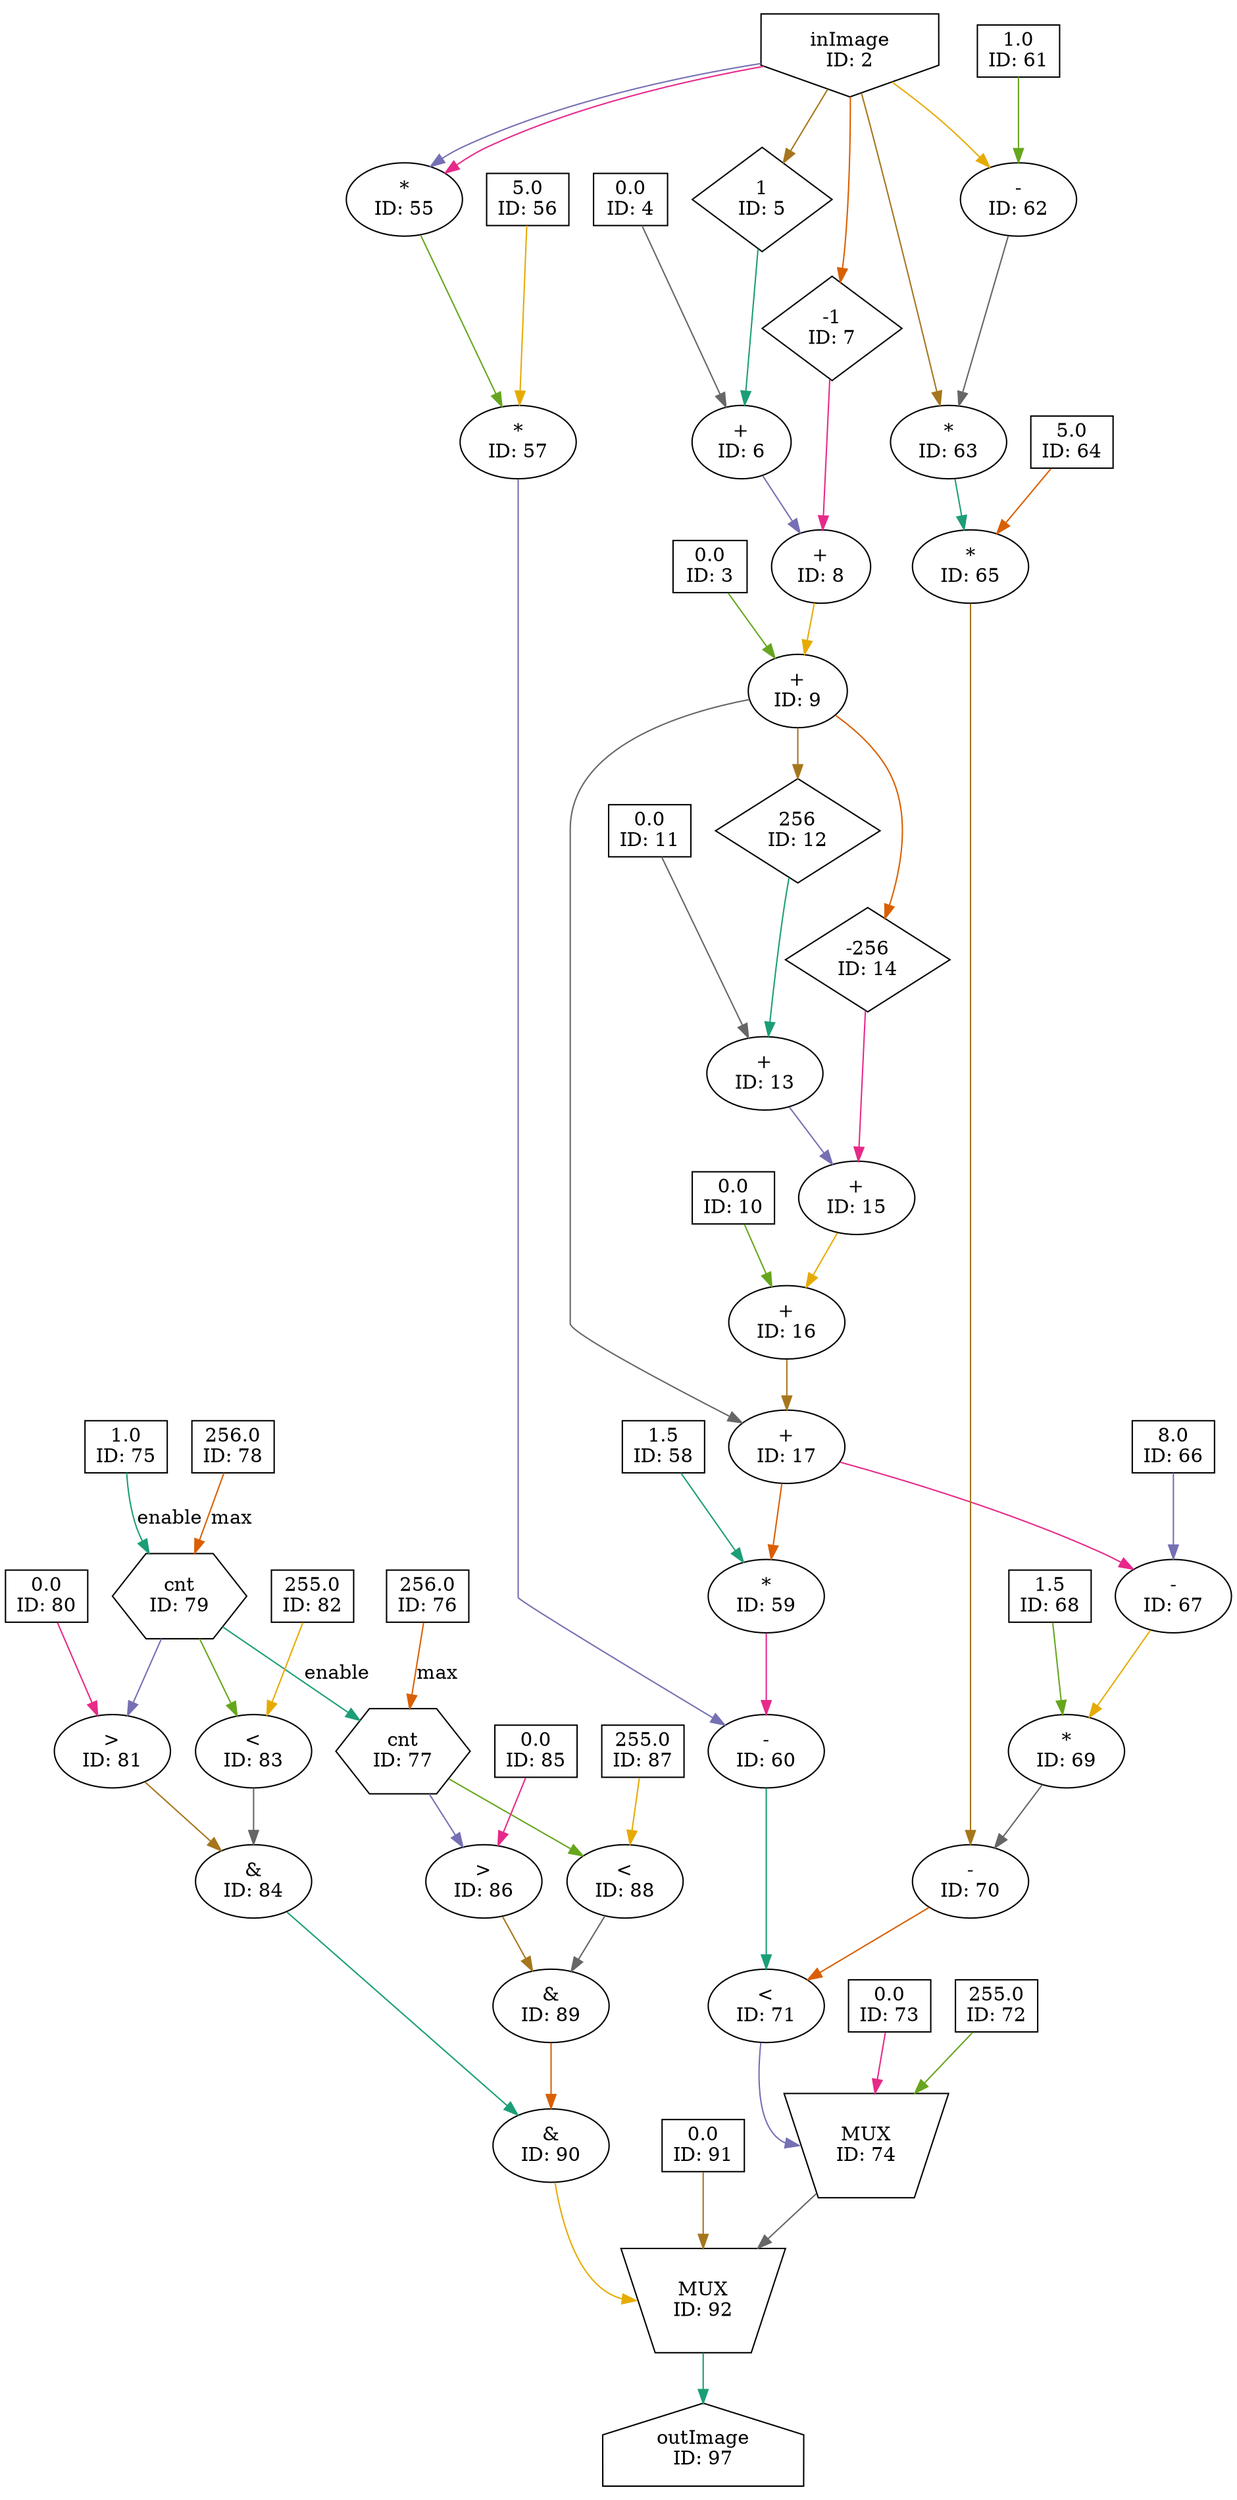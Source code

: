 digraph SobelGaussianSolutionKernel_original{
	NodeConstantRawBits75 [shape=box, label="1.0\nID: 75"];
	NodeConstantDouble78 [shape=box, label="256.0\nID: 78"];
	NodeCounterV179 [shape=hexagon, label="cnt\nID: 79"];
	NodeConstantDouble80 [shape=box, label="0.0\nID: 80"];
	NodeGt81 [label=">\nID: 81"];
	NodeConstantDouble82 [shape=box, label="255.0\nID: 82"];
	NodeLt83 [label="<\nID: 83"];
	NodeAnd84 [label="&\nID: 84"];
	NodeConstantDouble76 [shape=box, label="256.0\nID: 76"];
	NodeCounterV177 [shape=hexagon, label="cnt\nID: 77"];
	NodeConstantDouble85 [shape=box, label="0.0\nID: 85"];
	NodeGt86 [label=">\nID: 86"];
	NodeConstantDouble87 [shape=box, label="255.0\nID: 87"];
	NodeLt88 [label="<\nID: 88"];
	NodeAnd89 [label="&\nID: 89"];
	NodeAnd90 [label="&\nID: 90"];
	NodeConstantRawBits91 [shape=box, label="0.0\nID: 91"];
	NodeInput2 [shape=invhouse, label="inImage\nID: 2"];
	NodeMul55 [label="*\nID: 55"];
	NodeConstantDouble56 [shape=box, label="5.0\nID: 56"];
	NodeMul57 [label="*\nID: 57"];
	NodeConstantDouble58 [shape=box, label="1.5\nID: 58"];
	NodeConstantDouble10 [shape=box, label="0.0\nID: 10"];
	NodeConstantDouble11 [shape=box, label="0.0\nID: 11"];
	NodeConstantDouble3 [shape=box, label="0.0\nID: 3"];
	NodeConstantDouble4 [shape=box, label="0.0\nID: 4"];
	NodeStreamOffset5 [shape=diamond, label="1\nID: 5"];
	NodeAdd6 [label="+\nID: 6"];
	NodeStreamOffset7 [shape=diamond, label="-1\nID: 7"];
	NodeAdd8 [label="+\nID: 8"];
	NodeAdd9 [label="+\nID: 9"];
	NodeStreamOffset12 [shape=diamond, label="256\nID: 12"];
	NodeAdd13 [label="+\nID: 13"];
	NodeStreamOffset14 [shape=diamond, label="-256\nID: 14"];
	NodeAdd15 [label="+\nID: 15"];
	NodeAdd16 [label="+\nID: 16"];
	NodeAdd17 [label="+\nID: 17"];
	NodeMul59 [label="*\nID: 59"];
	NodeSub60 [label="-\nID: 60"];
	NodeConstantDouble61 [shape=box, label="1.0\nID: 61"];
	NodeSub62 [label="-\nID: 62"];
	NodeMul63 [label="*\nID: 63"];
	NodeConstantDouble64 [shape=box, label="5.0\nID: 64"];
	NodeMul65 [label="*\nID: 65"];
	NodeConstantDouble68 [shape=box, label="1.5\nID: 68"];
	NodeConstantDouble66 [shape=box, label="8.0\nID: 66"];
	NodeSub67 [label="-\nID: 67"];
	NodeMul69 [label="*\nID: 69"];
	NodeSub70 [label="-\nID: 70"];
	NodeLt71 [label="<\nID: 71"];
	NodeConstantRawBits73 [shape=box, label="0.0\nID: 73"];
	NodeConstantRawBits72 [shape=box, label="255.0\nID: 72"];
	NodeMux74 [shape=invtrapezium, label="MUX\nID: 74", height=0.5];
	NodeMux92 [shape=invtrapezium, label="MUX\nID: 92", height=0.5];
	NodeOutput97 [shape=house, label="outImage\nID: 97"];
	NodeConstantRawBits75 -> NodeCounterV179[label="enable" color="/dark28/1" photon_data="EDGE,SrcNode:75,SrcNodePort:value"];
	NodeConstantDouble78 -> NodeCounterV179[label="max" color="/dark28/2" photon_data="EDGE,SrcNode:78,SrcNodePort:value"];
	NodeCounterV179 -> NodeGt81[color="/dark28/3" photon_data="EDGE,SrcNode:79,SrcNodePort:count"];
	NodeConstantDouble80 -> NodeGt81[color="/dark28/4" photon_data="EDGE,SrcNode:80,SrcNodePort:value"];
	NodeCounterV179 -> NodeLt83[color="/dark28/5" photon_data="EDGE,SrcNode:79,SrcNodePort:count"];
	NodeConstantDouble82 -> NodeLt83[color="/dark28/6" photon_data="EDGE,SrcNode:82,SrcNodePort:value"];
	NodeGt81 -> NodeAnd84[color="/dark28/7" photon_data="EDGE,SrcNode:81,SrcNodePort:result"];
	NodeLt83 -> NodeAnd84[color="/dark28/8" photon_data="EDGE,SrcNode:83,SrcNodePort:result"];
	NodeCounterV179 -> NodeCounterV177[label="enable" color="/dark28/1" photon_data="EDGE,SrcNode:79,SrcNodePort:wrap"];
	NodeConstantDouble76 -> NodeCounterV177[label="max" color="/dark28/2" photon_data="EDGE,SrcNode:76,SrcNodePort:value"];
	NodeCounterV177 -> NodeGt86[color="/dark28/3" photon_data="EDGE,SrcNode:77,SrcNodePort:count"];
	NodeConstantDouble85 -> NodeGt86[color="/dark28/4" photon_data="EDGE,SrcNode:85,SrcNodePort:value"];
	NodeCounterV177 -> NodeLt88[color="/dark28/5" photon_data="EDGE,SrcNode:77,SrcNodePort:count"];
	NodeConstantDouble87 -> NodeLt88[color="/dark28/6" photon_data="EDGE,SrcNode:87,SrcNodePort:value"];
	NodeGt86 -> NodeAnd89[color="/dark28/7" photon_data="EDGE,SrcNode:86,SrcNodePort:result"];
	NodeLt88 -> NodeAnd89[color="/dark28/8" photon_data="EDGE,SrcNode:88,SrcNodePort:result"];
	NodeAnd84 -> NodeAnd90[color="/dark28/1" photon_data="EDGE,SrcNode:84,SrcNodePort:result"];
	NodeAnd89 -> NodeAnd90[color="/dark28/2" photon_data="EDGE,SrcNode:89,SrcNodePort:result"];
	NodeInput2 -> NodeMul55[color="/dark28/3" photon_data="EDGE,SrcNode:2,SrcNodePort:data"];
	NodeInput2 -> NodeMul55[color="/dark28/4" photon_data="EDGE,SrcNode:2,SrcNodePort:data"];
	NodeMul55 -> NodeMul57[color="/dark28/5" photon_data="EDGE,SrcNode:55,SrcNodePort:result"];
	NodeConstantDouble56 -> NodeMul57[color="/dark28/6" photon_data="EDGE,SrcNode:56,SrcNodePort:value"];
	NodeInput2 -> NodeStreamOffset5[color="/dark28/7" photon_data="EDGE,SrcNode:2,SrcNodePort:data"];
	NodeConstantDouble4 -> NodeAdd6[color="/dark28/8" photon_data="EDGE,SrcNode:4,SrcNodePort:value"];
	NodeStreamOffset5 -> NodeAdd6[color="/dark28/1" photon_data="EDGE,SrcNode:5,SrcNodePort:output"];
	NodeInput2 -> NodeStreamOffset7[color="/dark28/2" photon_data="EDGE,SrcNode:2,SrcNodePort:data"];
	NodeAdd6 -> NodeAdd8[color="/dark28/3" photon_data="EDGE,SrcNode:6,SrcNodePort:result"];
	NodeStreamOffset7 -> NodeAdd8[color="/dark28/4" photon_data="EDGE,SrcNode:7,SrcNodePort:output"];
	NodeConstantDouble3 -> NodeAdd9[color="/dark28/5" photon_data="EDGE,SrcNode:3,SrcNodePort:value"];
	NodeAdd8 -> NodeAdd9[color="/dark28/6" photon_data="EDGE,SrcNode:8,SrcNodePort:result"];
	NodeAdd9 -> NodeStreamOffset12[color="/dark28/7" photon_data="EDGE,SrcNode:9,SrcNodePort:result"];
	NodeConstantDouble11 -> NodeAdd13[color="/dark28/8" photon_data="EDGE,SrcNode:11,SrcNodePort:value"];
	NodeStreamOffset12 -> NodeAdd13[color="/dark28/1" photon_data="EDGE,SrcNode:12,SrcNodePort:output"];
	NodeAdd9 -> NodeStreamOffset14[color="/dark28/2" photon_data="EDGE,SrcNode:9,SrcNodePort:result"];
	NodeAdd13 -> NodeAdd15[color="/dark28/3" photon_data="EDGE,SrcNode:13,SrcNodePort:result"];
	NodeStreamOffset14 -> NodeAdd15[color="/dark28/4" photon_data="EDGE,SrcNode:14,SrcNodePort:output"];
	NodeConstantDouble10 -> NodeAdd16[color="/dark28/5" photon_data="EDGE,SrcNode:10,SrcNodePort:value"];
	NodeAdd15 -> NodeAdd16[color="/dark28/6" photon_data="EDGE,SrcNode:15,SrcNodePort:result"];
	NodeAdd16 -> NodeAdd17[color="/dark28/7" photon_data="EDGE,SrcNode:16,SrcNodePort:result"];
	NodeAdd9 -> NodeAdd17[color="/dark28/8" photon_data="EDGE,SrcNode:9,SrcNodePort:result"];
	NodeConstantDouble58 -> NodeMul59[color="/dark28/1" photon_data="EDGE,SrcNode:58,SrcNodePort:value"];
	NodeAdd17 -> NodeMul59[color="/dark28/2" photon_data="EDGE,SrcNode:17,SrcNodePort:result"];
	NodeMul57 -> NodeSub60[color="/dark28/3" photon_data="EDGE,SrcNode:57,SrcNodePort:result"];
	NodeMul59 -> NodeSub60[color="/dark28/4" photon_data="EDGE,SrcNode:59,SrcNodePort:result"];
	NodeConstantDouble61 -> NodeSub62[color="/dark28/5" photon_data="EDGE,SrcNode:61,SrcNodePort:value"];
	NodeInput2 -> NodeSub62[color="/dark28/6" photon_data="EDGE,SrcNode:2,SrcNodePort:data"];
	NodeInput2 -> NodeMul63[color="/dark28/7" photon_data="EDGE,SrcNode:2,SrcNodePort:data"];
	NodeSub62 -> NodeMul63[color="/dark28/8" photon_data="EDGE,SrcNode:62,SrcNodePort:result"];
	NodeMul63 -> NodeMul65[color="/dark28/1" photon_data="EDGE,SrcNode:63,SrcNodePort:result"];
	NodeConstantDouble64 -> NodeMul65[color="/dark28/2" photon_data="EDGE,SrcNode:64,SrcNodePort:value"];
	NodeConstantDouble66 -> NodeSub67[color="/dark28/3" photon_data="EDGE,SrcNode:66,SrcNodePort:value"];
	NodeAdd17 -> NodeSub67[color="/dark28/4" photon_data="EDGE,SrcNode:17,SrcNodePort:result"];
	NodeConstantDouble68 -> NodeMul69[color="/dark28/5" photon_data="EDGE,SrcNode:68,SrcNodePort:value"];
	NodeSub67 -> NodeMul69[color="/dark28/6" photon_data="EDGE,SrcNode:67,SrcNodePort:result"];
	NodeMul65 -> NodeSub70[color="/dark28/7" photon_data="EDGE,SrcNode:65,SrcNodePort:result"];
	NodeMul69 -> NodeSub70[color="/dark28/8" photon_data="EDGE,SrcNode:69,SrcNodePort:result"];
	NodeSub60 -> NodeLt71[color="/dark28/1" photon_data="EDGE,SrcNode:60,SrcNodePort:result"];
	NodeSub70 -> NodeLt71[color="/dark28/2" photon_data="EDGE,SrcNode:70,SrcNodePort:result"];
	NodeLt71 -> NodeMux74[headport="w" color="/dark28/3" photon_data="EDGE,SrcNode:71,SrcNodePort:result"];
	NodeConstantRawBits73 -> NodeMux74[color="/dark28/4" photon_data="EDGE,SrcNode:73,SrcNodePort:value"];
	NodeConstantRawBits72 -> NodeMux74[color="/dark28/5" photon_data="EDGE,SrcNode:72,SrcNodePort:value"];
	NodeAnd90 -> NodeMux92[headport="w" color="/dark28/6" photon_data="EDGE,SrcNode:90,SrcNodePort:result"];
	NodeConstantRawBits91 -> NodeMux92[color="/dark28/7" photon_data="EDGE,SrcNode:91,SrcNodePort:value"];
	NodeMux74 -> NodeMux92[color="/dark28/8" photon_data="EDGE,SrcNode:74,SrcNodePort:result"];
	NodeMux92 -> NodeOutput97[color="/dark28/1" photon_data="EDGE,SrcNode:92,SrcNodePort:result"];
}

